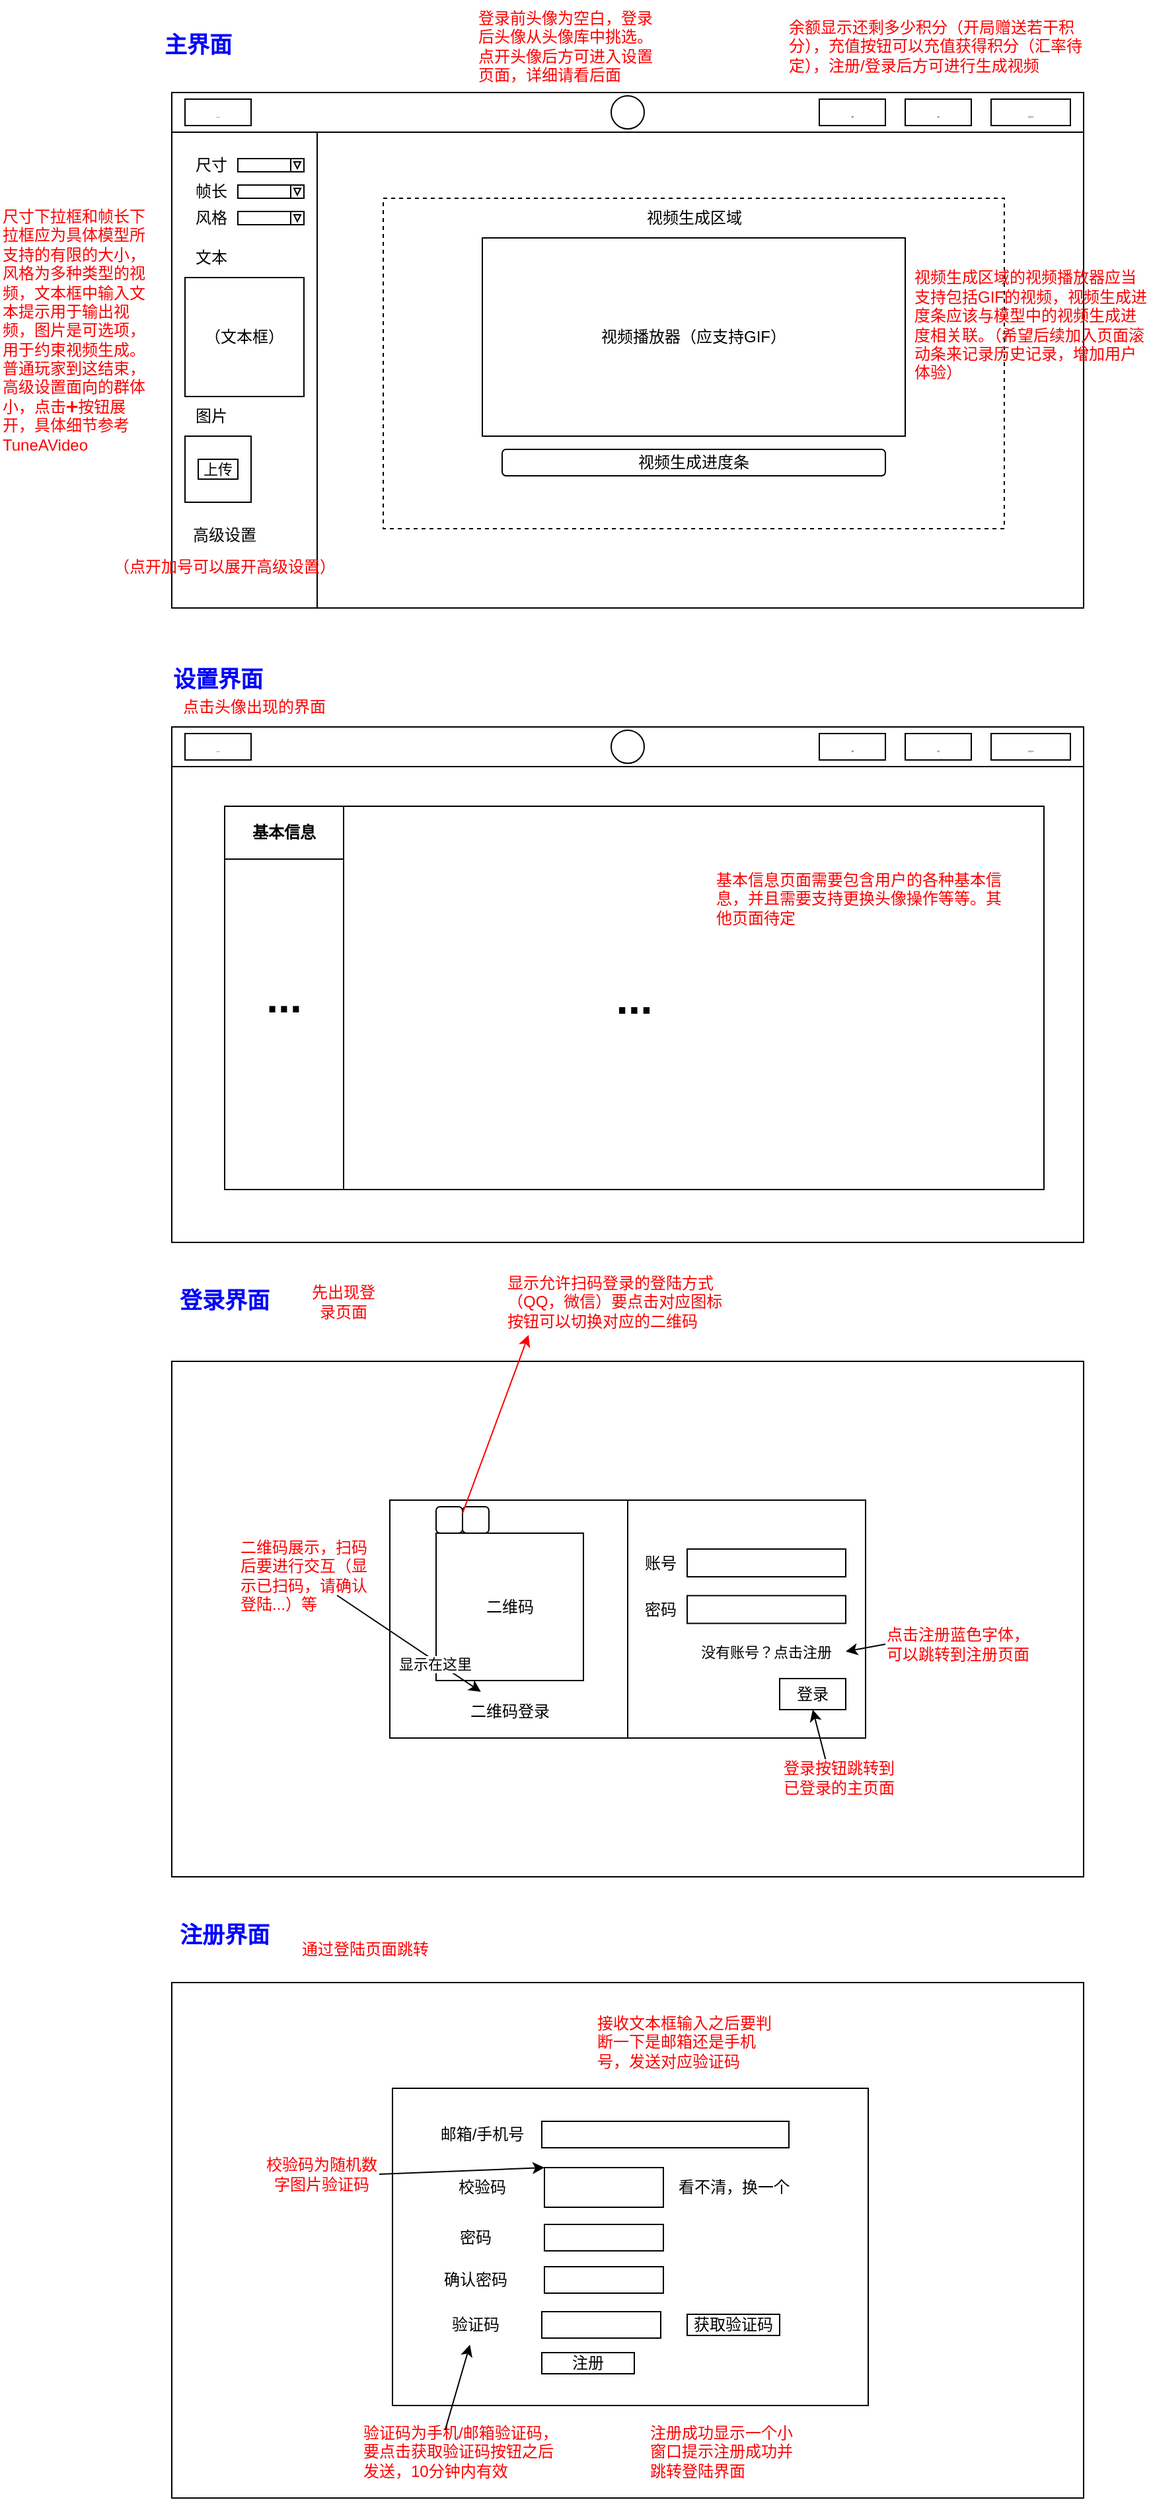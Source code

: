 <mxfile version="21.6.2" type="github">
  <diagram name="第 1 页" id="0Yfzo06Rg9hAzA8gX3MO">
    <mxGraphModel dx="2048" dy="743" grid="1" gridSize="10" guides="1" tooltips="1" connect="1" arrows="1" fold="1" page="1" pageScale="1" pageWidth="827" pageHeight="1169" math="0" shadow="0">
      <root>
        <mxCell id="0" />
        <mxCell id="1" parent="0" />
        <mxCell id="ZgjSSMT6cTCHtLDz8DOs-2" value="" style="rounded=0;whiteSpace=wrap;html=1;" parent="1" vertex="1">
          <mxGeometry x="80" y="80" width="690" height="390" as="geometry" />
        </mxCell>
        <mxCell id="ZgjSSMT6cTCHtLDz8DOs-4" value="" style="rounded=0;whiteSpace=wrap;html=1;" parent="1" vertex="1">
          <mxGeometry x="80" y="110" width="110" height="360" as="geometry" />
        </mxCell>
        <mxCell id="ZgjSSMT6cTCHtLDz8DOs-6" value="" style="rounded=0;whiteSpace=wrap;html=1;dashed=1;" parent="1" vertex="1">
          <mxGeometry x="240" y="160" width="470" height="250" as="geometry" />
        </mxCell>
        <mxCell id="ZgjSSMT6cTCHtLDz8DOs-7" value="视频播放器（应支持GIF）" style="rounded=0;whiteSpace=wrap;html=1;" parent="1" vertex="1">
          <mxGeometry x="315" y="190" width="320" height="150" as="geometry" />
        </mxCell>
        <mxCell id="ZgjSSMT6cTCHtLDz8DOs-8" value="视频生成进度条" style="rounded=1;whiteSpace=wrap;html=1;" parent="1" vertex="1">
          <mxGeometry x="330" y="350" width="290" height="20" as="geometry" />
        </mxCell>
        <mxCell id="ZgjSSMT6cTCHtLDz8DOs-16" value="尺寸" style="text;html=1;strokeColor=none;fillColor=none;align=center;verticalAlign=middle;whiteSpace=wrap;rounded=0;" parent="1" vertex="1">
          <mxGeometry x="80" y="120" width="60" height="30" as="geometry" />
        </mxCell>
        <mxCell id="ZgjSSMT6cTCHtLDz8DOs-22" value="" style="group" parent="1" vertex="1" connectable="0">
          <mxGeometry x="130" y="130" width="50" height="10" as="geometry" />
        </mxCell>
        <mxCell id="ZgjSSMT6cTCHtLDz8DOs-17" value="" style="rounded=0;whiteSpace=wrap;html=1;" parent="ZgjSSMT6cTCHtLDz8DOs-22" vertex="1">
          <mxGeometry width="50" height="10" as="geometry" />
        </mxCell>
        <mxCell id="ZgjSSMT6cTCHtLDz8DOs-19" value="" style="whiteSpace=wrap;html=1;aspect=fixed;" parent="ZgjSSMT6cTCHtLDz8DOs-22" vertex="1">
          <mxGeometry x="40" width="10" height="10" as="geometry" />
        </mxCell>
        <mxCell id="ZgjSSMT6cTCHtLDz8DOs-20" value="" style="triangle;whiteSpace=wrap;html=1;rotation=90;" parent="ZgjSSMT6cTCHtLDz8DOs-22" vertex="1">
          <mxGeometry x="42.5" y="2.5" width="5" height="5" as="geometry" />
        </mxCell>
        <mxCell id="ZgjSSMT6cTCHtLDz8DOs-23" value="风格" style="text;html=1;strokeColor=none;fillColor=none;align=center;verticalAlign=middle;whiteSpace=wrap;rounded=0;" parent="1" vertex="1">
          <mxGeometry x="80" y="160" width="60" height="30" as="geometry" />
        </mxCell>
        <mxCell id="ZgjSSMT6cTCHtLDz8DOs-24" value="" style="group" parent="1" vertex="1" connectable="0">
          <mxGeometry x="130" y="170" width="50" height="10" as="geometry" />
        </mxCell>
        <mxCell id="ZgjSSMT6cTCHtLDz8DOs-25" value="" style="rounded=0;whiteSpace=wrap;html=1;" parent="ZgjSSMT6cTCHtLDz8DOs-24" vertex="1">
          <mxGeometry width="50" height="10" as="geometry" />
        </mxCell>
        <mxCell id="ZgjSSMT6cTCHtLDz8DOs-26" value="" style="whiteSpace=wrap;html=1;aspect=fixed;" parent="ZgjSSMT6cTCHtLDz8DOs-24" vertex="1">
          <mxGeometry x="40" width="10" height="10" as="geometry" />
        </mxCell>
        <mxCell id="ZgjSSMT6cTCHtLDz8DOs-27" value="" style="triangle;whiteSpace=wrap;html=1;rotation=90;" parent="ZgjSSMT6cTCHtLDz8DOs-24" vertex="1">
          <mxGeometry x="42.5" y="2.5" width="5" height="5" as="geometry" />
        </mxCell>
        <mxCell id="ZgjSSMT6cTCHtLDz8DOs-28" value="文本" style="text;html=1;strokeColor=none;fillColor=none;align=center;verticalAlign=middle;whiteSpace=wrap;rounded=0;" parent="1" vertex="1">
          <mxGeometry x="80" y="190" width="60" height="30" as="geometry" />
        </mxCell>
        <mxCell id="ZgjSSMT6cTCHtLDz8DOs-29" value="（文本框）" style="whiteSpace=wrap;html=1;aspect=fixed;" parent="1" vertex="1">
          <mxGeometry x="90" y="220" width="90" height="90" as="geometry" />
        </mxCell>
        <mxCell id="ZgjSSMT6cTCHtLDz8DOs-30" value="图片" style="text;html=1;strokeColor=none;fillColor=none;align=center;verticalAlign=middle;whiteSpace=wrap;rounded=0;" parent="1" vertex="1">
          <mxGeometry x="80" y="310" width="60" height="30" as="geometry" />
        </mxCell>
        <mxCell id="ZgjSSMT6cTCHtLDz8DOs-31" value="" style="whiteSpace=wrap;html=1;aspect=fixed;" parent="1" vertex="1">
          <mxGeometry x="90" y="340" width="50" height="50" as="geometry" />
        </mxCell>
        <mxCell id="ZgjSSMT6cTCHtLDz8DOs-32" value="&lt;p&gt;&lt;font style=&quot;font-size: 11px;&quot;&gt;上传&lt;/font&gt;&lt;/p&gt;" style="rounded=0;whiteSpace=wrap;html=1;" parent="1" vertex="1">
          <mxGeometry x="100" y="357.5" width="30" height="15" as="geometry" />
        </mxCell>
        <mxCell id="ZgjSSMT6cTCHtLDz8DOs-33" value="高级设置" style="text;html=1;strokeColor=none;fillColor=none;align=center;verticalAlign=middle;whiteSpace=wrap;rounded=0;" parent="1" vertex="1">
          <mxGeometry x="90" y="400" width="60" height="30" as="geometry" />
        </mxCell>
        <mxCell id="ZgjSSMT6cTCHtLDz8DOs-34" value="" style="shape=image;html=1;verticalAlign=top;verticalLabelPosition=bottom;labelBackgroundColor=#ffffff;imageAspect=0;aspect=fixed;image=https://cdn3.iconfinder.com/data/icons/user-interface-169/32/plus-128.png" parent="1" vertex="1">
          <mxGeometry x="80" y="406" width="18" height="18" as="geometry" />
        </mxCell>
        <mxCell id="ZgjSSMT6cTCHtLDz8DOs-35" value="&lt;font color=&quot;#ff0000&quot;&gt;（点开加号可以展开高级设置）&lt;/font&gt;" style="text;html=1;strokeColor=none;fillColor=none;align=center;verticalAlign=middle;whiteSpace=wrap;rounded=0;" parent="1" vertex="1">
          <mxGeometry x="35" y="424" width="170" height="30" as="geometry" />
        </mxCell>
        <mxCell id="ZgjSSMT6cTCHtLDz8DOs-36" value="&lt;font color=&quot;#ff0000&quot;&gt;余额显示还剩多少积分（开局赠送若干积分），充值按钮可以充值获得积分（汇率待定），注册/登录后方可进行生成视频&lt;/font&gt;" style="text;html=1;strokeColor=none;fillColor=none;align=left;verticalAlign=middle;whiteSpace=wrap;rounded=0;" parent="1" vertex="1">
          <mxGeometry x="545" y="10" width="230" height="70" as="geometry" />
        </mxCell>
        <mxCell id="ZgjSSMT6cTCHtLDz8DOs-37" value="&lt;div style=&quot;&quot;&gt;&lt;font color=&quot;#ff0000&quot;&gt;尺寸下拉框和帧长下拉框应为具体模型所支持的有限的大小，风格为多种类型的视频，文本框中输入文本提示用于输出视频，图片是可选项，用于约束视频生成。普通玩家到这结束，高级设置面向的群体小，点击➕按钮展开，具体细节参考TuneAVideo&lt;/font&gt;&lt;/div&gt;" style="text;html=1;strokeColor=none;fillColor=none;align=left;verticalAlign=middle;whiteSpace=wrap;rounded=0;" parent="1" vertex="1">
          <mxGeometry x="-50" y="130" width="110" height="260" as="geometry" />
        </mxCell>
        <mxCell id="ZgjSSMT6cTCHtLDz8DOs-38" value="帧长" style="text;html=1;strokeColor=none;fillColor=none;align=center;verticalAlign=middle;whiteSpace=wrap;rounded=0;" parent="1" vertex="1">
          <mxGeometry x="80" y="140" width="60" height="30" as="geometry" />
        </mxCell>
        <mxCell id="ZgjSSMT6cTCHtLDz8DOs-39" value="" style="group" parent="1" vertex="1" connectable="0">
          <mxGeometry x="130" y="150" width="50" height="10" as="geometry" />
        </mxCell>
        <mxCell id="ZgjSSMT6cTCHtLDz8DOs-40" value="" style="rounded=0;whiteSpace=wrap;html=1;" parent="ZgjSSMT6cTCHtLDz8DOs-39" vertex="1">
          <mxGeometry width="50" height="10" as="geometry" />
        </mxCell>
        <mxCell id="ZgjSSMT6cTCHtLDz8DOs-41" value="" style="whiteSpace=wrap;html=1;aspect=fixed;" parent="ZgjSSMT6cTCHtLDz8DOs-39" vertex="1">
          <mxGeometry x="40" width="10" height="10" as="geometry" />
        </mxCell>
        <mxCell id="ZgjSSMT6cTCHtLDz8DOs-42" value="" style="triangle;whiteSpace=wrap;html=1;rotation=90;" parent="ZgjSSMT6cTCHtLDz8DOs-39" vertex="1">
          <mxGeometry x="42.5" y="2.5" width="5" height="5" as="geometry" />
        </mxCell>
        <mxCell id="ZgjSSMT6cTCHtLDz8DOs-44" value="视频生成区域" style="text;html=1;strokeColor=none;fillColor=none;align=center;verticalAlign=middle;whiteSpace=wrap;rounded=0;" parent="1" vertex="1">
          <mxGeometry x="437.5" y="160" width="75" height="30" as="geometry" />
        </mxCell>
        <mxCell id="ZgjSSMT6cTCHtLDz8DOs-45" value="&lt;font color=&quot;#ff0000&quot;&gt;视频生成区域的视频播放器应当支持包括GIF的视频，视频生成进度条应该与模型中的视频生成进度相关联。（希望后续加入页面滚动条来记录历史记录，增加用户体验）&lt;/font&gt;" style="text;html=1;strokeColor=none;fillColor=none;align=left;verticalAlign=middle;whiteSpace=wrap;rounded=0;" parent="1" vertex="1">
          <mxGeometry x="640" y="170" width="180" height="172" as="geometry" />
        </mxCell>
        <mxCell id="ZgjSSMT6cTCHtLDz8DOs-47" value="&lt;font color=&quot;#ff0000&quot;&gt;登录前头像为空白，登录后头像从头像库中挑选。点开头像后方可进入设置页面，详细请看后面&lt;/font&gt;" style="text;html=1;strokeColor=none;fillColor=none;align=left;verticalAlign=middle;whiteSpace=wrap;rounded=0;" parent="1" vertex="1">
          <mxGeometry x="310" y="20" width="140" height="50" as="geometry" />
        </mxCell>
        <mxCell id="XpuTqxb-VDtBdwR817ZW-1" value="" style="rounded=0;whiteSpace=wrap;html=1;" vertex="1" parent="1">
          <mxGeometry x="80" y="560" width="690" height="390" as="geometry" />
        </mxCell>
        <mxCell id="XpuTqxb-VDtBdwR817ZW-2" value="" style="group" vertex="1" connectable="0" parent="1">
          <mxGeometry x="80" y="80" width="690" height="30" as="geometry" />
        </mxCell>
        <mxCell id="ZgjSSMT6cTCHtLDz8DOs-3" value="" style="rounded=0;whiteSpace=wrap;html=1;" parent="XpuTqxb-VDtBdwR817ZW-2" vertex="1">
          <mxGeometry width="690" height="30" as="geometry" />
        </mxCell>
        <mxCell id="ZgjSSMT6cTCHtLDz8DOs-11" value="&lt;font style=&quot;font-size: 1px;&quot;&gt;LOGO&lt;/font&gt;" style="rounded=0;whiteSpace=wrap;html=1;" parent="XpuTqxb-VDtBdwR817ZW-2" vertex="1">
          <mxGeometry x="10" y="5" width="50" height="20" as="geometry" />
        </mxCell>
        <mxCell id="ZgjSSMT6cTCHtLDz8DOs-13" value="&lt;font style=&quot;font-size: 1px;&quot;&gt;充值&lt;/font&gt;" style="rounded=0;whiteSpace=wrap;html=1;" parent="XpuTqxb-VDtBdwR817ZW-2" vertex="1">
          <mxGeometry x="555" y="5" width="50" height="20" as="geometry" />
        </mxCell>
        <mxCell id="ZgjSSMT6cTCHtLDz8DOs-14" value="&lt;span style=&quot;font-size: 1px;&quot;&gt;余额&lt;/span&gt;" style="rounded=0;whiteSpace=wrap;html=1;" parent="XpuTqxb-VDtBdwR817ZW-2" vertex="1">
          <mxGeometry x="490" y="5" width="50" height="20" as="geometry" />
        </mxCell>
        <mxCell id="ZgjSSMT6cTCHtLDz8DOs-15" value="&lt;span style=&quot;font-size: 1px;&quot;&gt;注册/登录&lt;/span&gt;" style="rounded=0;whiteSpace=wrap;html=1;" parent="XpuTqxb-VDtBdwR817ZW-2" vertex="1">
          <mxGeometry x="620" y="5" width="60" height="20" as="geometry" />
        </mxCell>
        <mxCell id="ZgjSSMT6cTCHtLDz8DOs-46" value="" style="ellipse;whiteSpace=wrap;html=1;aspect=fixed;" parent="XpuTqxb-VDtBdwR817ZW-2" vertex="1">
          <mxGeometry x="332.5" y="2.5" width="25" height="25" as="geometry" />
        </mxCell>
        <mxCell id="XpuTqxb-VDtBdwR817ZW-3" value="" style="group" vertex="1" connectable="0" parent="1">
          <mxGeometry x="80" y="560" width="690" height="30" as="geometry" />
        </mxCell>
        <mxCell id="XpuTqxb-VDtBdwR817ZW-4" value="" style="rounded=0;whiteSpace=wrap;html=1;" vertex="1" parent="XpuTqxb-VDtBdwR817ZW-3">
          <mxGeometry width="690" height="30" as="geometry" />
        </mxCell>
        <mxCell id="XpuTqxb-VDtBdwR817ZW-5" value="&lt;font style=&quot;font-size: 1px;&quot;&gt;LOGO&lt;/font&gt;" style="rounded=0;whiteSpace=wrap;html=1;" vertex="1" parent="XpuTqxb-VDtBdwR817ZW-3">
          <mxGeometry x="10" y="5" width="50" height="20" as="geometry" />
        </mxCell>
        <mxCell id="XpuTqxb-VDtBdwR817ZW-6" value="&lt;font style=&quot;font-size: 1px;&quot;&gt;充值&lt;/font&gt;" style="rounded=0;whiteSpace=wrap;html=1;" vertex="1" parent="XpuTqxb-VDtBdwR817ZW-3">
          <mxGeometry x="555" y="5" width="50" height="20" as="geometry" />
        </mxCell>
        <mxCell id="XpuTqxb-VDtBdwR817ZW-7" value="&lt;span style=&quot;font-size: 1px;&quot;&gt;余额&lt;/span&gt;" style="rounded=0;whiteSpace=wrap;html=1;" vertex="1" parent="XpuTqxb-VDtBdwR817ZW-3">
          <mxGeometry x="490" y="5" width="50" height="20" as="geometry" />
        </mxCell>
        <mxCell id="XpuTqxb-VDtBdwR817ZW-8" value="&lt;span style=&quot;font-size: 1px;&quot;&gt;注册/登录&lt;/span&gt;" style="rounded=0;whiteSpace=wrap;html=1;" vertex="1" parent="XpuTqxb-VDtBdwR817ZW-3">
          <mxGeometry x="620" y="5" width="60" height="20" as="geometry" />
        </mxCell>
        <mxCell id="XpuTqxb-VDtBdwR817ZW-9" value="" style="ellipse;whiteSpace=wrap;html=1;aspect=fixed;" vertex="1" parent="XpuTqxb-VDtBdwR817ZW-3">
          <mxGeometry x="332.5" y="2.5" width="25" height="25" as="geometry" />
        </mxCell>
        <mxCell id="XpuTqxb-VDtBdwR817ZW-11" value="&lt;font style=&quot;font-size: 33px;&quot;&gt;&lt;b&gt;...&lt;/b&gt;&lt;/font&gt;" style="rounded=0;whiteSpace=wrap;html=1;" vertex="1" parent="1">
          <mxGeometry x="120" y="620" width="620" height="290" as="geometry" />
        </mxCell>
        <mxCell id="XpuTqxb-VDtBdwR817ZW-12" value="&lt;font color=&quot;#0000ff&quot; style=&quot;font-size: 17px;&quot;&gt;&lt;b style=&quot;&quot;&gt;主界面&lt;/b&gt;&lt;/font&gt;" style="text;html=1;strokeColor=none;fillColor=none;align=center;verticalAlign=middle;whiteSpace=wrap;rounded=0;" vertex="1" parent="1">
          <mxGeometry x="70" y="30" width="60" height="30" as="geometry" />
        </mxCell>
        <mxCell id="XpuTqxb-VDtBdwR817ZW-13" value="&lt;font color=&quot;#0000ff&quot;&gt;&lt;span style=&quot;font-size: 17px;&quot;&gt;&lt;b&gt;设置界面&lt;/b&gt;&lt;/span&gt;&lt;/font&gt;" style="text;html=1;strokeColor=none;fillColor=none;align=center;verticalAlign=middle;whiteSpace=wrap;rounded=0;" vertex="1" parent="1">
          <mxGeometry x="70" y="510" width="90" height="30" as="geometry" />
        </mxCell>
        <mxCell id="XpuTqxb-VDtBdwR817ZW-14" value="&lt;font color=&quot;#ff0000&quot;&gt;点击头像出现的界面&lt;/font&gt;" style="text;html=1;strokeColor=none;fillColor=none;align=center;verticalAlign=middle;whiteSpace=wrap;rounded=0;" vertex="1" parent="1">
          <mxGeometry x="80" y="530" width="125" height="30" as="geometry" />
        </mxCell>
        <mxCell id="XpuTqxb-VDtBdwR817ZW-15" value="&lt;b&gt;&lt;font style=&quot;font-size: 32px;&quot;&gt;...&lt;/font&gt;&lt;/b&gt;" style="rounded=0;whiteSpace=wrap;html=1;" vertex="1" parent="1">
          <mxGeometry x="120" y="620" width="90" height="290" as="geometry" />
        </mxCell>
        <mxCell id="XpuTqxb-VDtBdwR817ZW-16" value="&lt;b&gt;基本信息&lt;/b&gt;" style="rounded=0;whiteSpace=wrap;html=1;" vertex="1" parent="1">
          <mxGeometry x="120" y="620" width="90" height="40" as="geometry" />
        </mxCell>
        <mxCell id="XpuTqxb-VDtBdwR817ZW-17" value="&lt;font color=&quot;#ff0000&quot;&gt;基本信息页面需要包含用户的各种基本信息，并且需要支持更换头像操作等等。其他页面待定&lt;/font&gt;" style="text;html=1;strokeColor=none;fillColor=none;align=left;verticalAlign=middle;whiteSpace=wrap;rounded=0;" vertex="1" parent="1">
          <mxGeometry x="490" y="660" width="220" height="60" as="geometry" />
        </mxCell>
        <mxCell id="XpuTqxb-VDtBdwR817ZW-18" value="&lt;font color=&quot;#0000ff&quot;&gt;&lt;span style=&quot;font-size: 17px;&quot;&gt;&lt;b&gt;登录界面&lt;/b&gt;&lt;/span&gt;&lt;/font&gt;" style="text;html=1;strokeColor=none;fillColor=none;align=center;verticalAlign=middle;whiteSpace=wrap;rounded=0;" vertex="1" parent="1">
          <mxGeometry x="75" y="980" width="90" height="30" as="geometry" />
        </mxCell>
        <mxCell id="XpuTqxb-VDtBdwR817ZW-20" value="" style="rounded=0;whiteSpace=wrap;html=1;" vertex="1" parent="1">
          <mxGeometry x="80" y="1040" width="690" height="390" as="geometry" />
        </mxCell>
        <mxCell id="XpuTqxb-VDtBdwR817ZW-21" value="&lt;font color=&quot;#0000ff&quot;&gt;&lt;span style=&quot;font-size: 17px;&quot;&gt;&lt;b&gt;注册界面&lt;/b&gt;&lt;/span&gt;&lt;/font&gt;" style="text;html=1;strokeColor=none;fillColor=none;align=center;verticalAlign=middle;whiteSpace=wrap;rounded=0;" vertex="1" parent="1">
          <mxGeometry x="75" y="1460" width="90" height="30" as="geometry" />
        </mxCell>
        <mxCell id="XpuTqxb-VDtBdwR817ZW-22" value="" style="rounded=0;whiteSpace=wrap;html=1;" vertex="1" parent="1">
          <mxGeometry x="245" y="1145" width="360" height="180" as="geometry" />
        </mxCell>
        <mxCell id="XpuTqxb-VDtBdwR817ZW-23" value="二维码" style="whiteSpace=wrap;html=1;aspect=fixed;" vertex="1" parent="1">
          <mxGeometry x="280" y="1170" width="111.5" height="111.5" as="geometry" />
        </mxCell>
        <mxCell id="XpuTqxb-VDtBdwR817ZW-24" value="" style="endArrow=none;html=1;rounded=0;entryX=0.5;entryY=0;entryDx=0;entryDy=0;exitX=0.5;exitY=1;exitDx=0;exitDy=0;" edge="1" parent="1" source="XpuTqxb-VDtBdwR817ZW-22" target="XpuTqxb-VDtBdwR817ZW-22">
          <mxGeometry width="50" height="50" relative="1" as="geometry">
            <mxPoint x="380" y="1230" as="sourcePoint" />
            <mxPoint x="430" y="1180" as="targetPoint" />
          </mxGeometry>
        </mxCell>
        <mxCell id="XpuTqxb-VDtBdwR817ZW-25" value="二维码登录" style="text;html=1;strokeColor=none;fillColor=none;align=center;verticalAlign=middle;whiteSpace=wrap;rounded=0;" vertex="1" parent="1">
          <mxGeometry x="299.25" y="1290" width="74" height="30" as="geometry" />
        </mxCell>
        <mxCell id="XpuTqxb-VDtBdwR817ZW-27" value="" style="rounded=1;whiteSpace=wrap;html=1;" vertex="1" parent="1">
          <mxGeometry x="280" y="1150" width="20" height="20" as="geometry" />
        </mxCell>
        <mxCell id="XpuTqxb-VDtBdwR817ZW-28" value="" style="rounded=1;whiteSpace=wrap;html=1;" vertex="1" parent="1">
          <mxGeometry x="300" y="1150" width="20" height="20" as="geometry" />
        </mxCell>
        <mxCell id="XpuTqxb-VDtBdwR817ZW-29" value="" style="rounded=0;whiteSpace=wrap;html=1;" vertex="1" parent="1">
          <mxGeometry x="470" y="1182" width="120" height="21" as="geometry" />
        </mxCell>
        <mxCell id="XpuTqxb-VDtBdwR817ZW-30" value="账号" style="text;html=1;strokeColor=none;fillColor=none;align=center;verticalAlign=middle;whiteSpace=wrap;rounded=0;" vertex="1" parent="1">
          <mxGeometry x="420" y="1178" width="60" height="30" as="geometry" />
        </mxCell>
        <mxCell id="XpuTqxb-VDtBdwR817ZW-31" value="密码" style="text;html=1;strokeColor=none;fillColor=none;align=center;verticalAlign=middle;whiteSpace=wrap;rounded=0;" vertex="1" parent="1">
          <mxGeometry x="420" y="1213" width="60" height="30" as="geometry" />
        </mxCell>
        <mxCell id="XpuTqxb-VDtBdwR817ZW-32" value="" style="rounded=0;whiteSpace=wrap;html=1;" vertex="1" parent="1">
          <mxGeometry x="470" y="1217.25" width="120" height="21" as="geometry" />
        </mxCell>
        <mxCell id="XpuTqxb-VDtBdwR817ZW-33" value="&lt;font face=&quot;Times New Roman&quot; style=&quot;font-size: 11px;&quot;&gt;没有账号？点击注册&lt;/font&gt;" style="text;html=1;strokeColor=none;fillColor=none;align=center;verticalAlign=middle;whiteSpace=wrap;rounded=0;" vertex="1" parent="1">
          <mxGeometry x="470" y="1250" width="120" height="19" as="geometry" />
        </mxCell>
        <mxCell id="XpuTqxb-VDtBdwR817ZW-36" value="登录" style="rounded=0;whiteSpace=wrap;html=1;" vertex="1" parent="1">
          <mxGeometry x="540" y="1280" width="50" height="23.5" as="geometry" />
        </mxCell>
        <mxCell id="XpuTqxb-VDtBdwR817ZW-37" value="" style="rounded=0;whiteSpace=wrap;html=1;" vertex="1" parent="1">
          <mxGeometry x="80" y="1510" width="690" height="390" as="geometry" />
        </mxCell>
        <mxCell id="XpuTqxb-VDtBdwR817ZW-38" value="" style="rounded=0;whiteSpace=wrap;html=1;" vertex="1" parent="1">
          <mxGeometry x="247" y="1590" width="360" height="240" as="geometry" />
        </mxCell>
        <mxCell id="XpuTqxb-VDtBdwR817ZW-39" value="" style="rounded=0;whiteSpace=wrap;html=1;" vertex="1" parent="1">
          <mxGeometry x="360" y="1615" width="187" height="20" as="geometry" />
        </mxCell>
        <mxCell id="XpuTqxb-VDtBdwR817ZW-40" value="邮箱/手机号" style="text;html=1;strokeColor=none;fillColor=none;align=center;verticalAlign=middle;whiteSpace=wrap;rounded=0;" vertex="1" parent="1">
          <mxGeometry x="280" y="1610" width="70" height="30" as="geometry" />
        </mxCell>
        <mxCell id="XpuTqxb-VDtBdwR817ZW-41" value="验证码" style="text;html=1;strokeColor=none;fillColor=none;align=center;verticalAlign=middle;whiteSpace=wrap;rounded=0;" vertex="1" parent="1">
          <mxGeometry x="280" y="1754" width="60" height="30" as="geometry" />
        </mxCell>
        <mxCell id="XpuTqxb-VDtBdwR817ZW-42" value="" style="rounded=0;whiteSpace=wrap;html=1;" vertex="1" parent="1">
          <mxGeometry x="360" y="1759" width="90" height="20" as="geometry" />
        </mxCell>
        <mxCell id="XpuTqxb-VDtBdwR817ZW-43" value="校验码" style="text;html=1;strokeColor=none;fillColor=none;align=center;verticalAlign=middle;whiteSpace=wrap;rounded=0;" vertex="1" parent="1">
          <mxGeometry x="285" y="1650" width="60" height="30" as="geometry" />
        </mxCell>
        <mxCell id="XpuTqxb-VDtBdwR817ZW-45" value="" style="rounded=0;whiteSpace=wrap;html=1;" vertex="1" parent="1">
          <mxGeometry x="362" y="1650" width="90" height="30" as="geometry" />
        </mxCell>
        <mxCell id="XpuTqxb-VDtBdwR817ZW-46" value="看不清，换一个" style="text;html=1;strokeColor=none;fillColor=none;align=center;verticalAlign=middle;whiteSpace=wrap;rounded=0;" vertex="1" parent="1">
          <mxGeometry x="457.5" y="1650" width="95" height="30" as="geometry" />
        </mxCell>
        <mxCell id="XpuTqxb-VDtBdwR817ZW-47" value="获取验证码" style="rounded=0;whiteSpace=wrap;html=1;" vertex="1" parent="1">
          <mxGeometry x="470" y="1761" width="70" height="16" as="geometry" />
        </mxCell>
        <mxCell id="XpuTqxb-VDtBdwR817ZW-48" value="注册" style="rounded=0;whiteSpace=wrap;html=1;" vertex="1" parent="1">
          <mxGeometry x="360" y="1790" width="70" height="16" as="geometry" />
        </mxCell>
        <mxCell id="XpuTqxb-VDtBdwR817ZW-50" value="&lt;font color=&quot;#ff0000&quot;&gt;先出现登录页面&lt;/font&gt;" style="text;html=1;strokeColor=none;fillColor=none;align=center;verticalAlign=middle;whiteSpace=wrap;rounded=0;" vertex="1" parent="1">
          <mxGeometry x="180" y="980" width="60" height="30" as="geometry" />
        </mxCell>
        <mxCell id="XpuTqxb-VDtBdwR817ZW-52" value="" style="endArrow=classic;html=1;rounded=0;exitX=1;exitY=0.25;exitDx=0;exitDy=0;fontColor=#ff0000;strokeColor=#ff0000;" edge="1" parent="1" source="XpuTqxb-VDtBdwR817ZW-27">
          <mxGeometry width="50" height="50" relative="1" as="geometry">
            <mxPoint x="250" y="1130" as="sourcePoint" />
            <mxPoint x="350" y="1020" as="targetPoint" />
          </mxGeometry>
        </mxCell>
        <mxCell id="XpuTqxb-VDtBdwR817ZW-55" value="&lt;font color=&quot;#ff0000&quot;&gt;显示允许扫码登录的登陆方式（QQ，微信）要点击对应图标按钮可以切换对应的二维码&lt;/font&gt;" style="text;html=1;strokeColor=none;fillColor=none;align=left;verticalAlign=middle;whiteSpace=wrap;rounded=0;" vertex="1" parent="1">
          <mxGeometry x="331.5" y="980" width="168.5" height="30" as="geometry" />
        </mxCell>
        <mxCell id="XpuTqxb-VDtBdwR817ZW-56" value="&lt;font color=&quot;#ff0000&quot;&gt;二维码展示，扫码后要进行交互（显示已扫码，请确认登陆...）等&lt;/font&gt;" style="text;html=1;strokeColor=none;fillColor=none;align=left;verticalAlign=middle;whiteSpace=wrap;rounded=0;" vertex="1" parent="1">
          <mxGeometry x="130" y="1187" width="100" height="30" as="geometry" />
        </mxCell>
        <mxCell id="XpuTqxb-VDtBdwR817ZW-57" value="" style="endArrow=classic;html=1;rounded=0;exitX=0.75;exitY=1;exitDx=0;exitDy=0;" edge="1" parent="1" source="XpuTqxb-VDtBdwR817ZW-56" target="XpuTqxb-VDtBdwR817ZW-25">
          <mxGeometry width="50" height="50" relative="1" as="geometry">
            <mxPoint x="250" y="1130" as="sourcePoint" />
            <mxPoint x="300" y="1080" as="targetPoint" />
          </mxGeometry>
        </mxCell>
        <mxCell id="XpuTqxb-VDtBdwR817ZW-58" value="显示在这里" style="edgeLabel;html=1;align=center;verticalAlign=middle;resizable=0;points=[];" vertex="1" connectable="0" parent="XpuTqxb-VDtBdwR817ZW-57">
          <mxGeometry x="0.375" y="-2" relative="1" as="geometry">
            <mxPoint as="offset" />
          </mxGeometry>
        </mxCell>
        <mxCell id="XpuTqxb-VDtBdwR817ZW-59" value="&lt;font color=&quot;#ff0000&quot;&gt;点击注册蓝色字体，可以跳转到注册页面&lt;/font&gt;" style="text;html=1;strokeColor=none;fillColor=none;align=center;verticalAlign=middle;whiteSpace=wrap;rounded=0;" vertex="1" parent="1">
          <mxGeometry x="620" y="1239" width="110" height="30" as="geometry" />
        </mxCell>
        <mxCell id="XpuTqxb-VDtBdwR817ZW-60" value="&lt;font color=&quot;#ff0000&quot;&gt;登录按钮跳转到已登录的主页面&lt;/font&gt;" style="text;html=1;strokeColor=none;fillColor=none;align=center;verticalAlign=middle;whiteSpace=wrap;rounded=0;" vertex="1" parent="1">
          <mxGeometry x="540" y="1340" width="90" height="30" as="geometry" />
        </mxCell>
        <mxCell id="XpuTqxb-VDtBdwR817ZW-61" value="" style="endArrow=classic;html=1;rounded=0;entryX=0.5;entryY=1;entryDx=0;entryDy=0;exitX=0.385;exitY=0.033;exitDx=0;exitDy=0;exitPerimeter=0;" edge="1" parent="1" source="XpuTqxb-VDtBdwR817ZW-60" target="XpuTqxb-VDtBdwR817ZW-36">
          <mxGeometry width="50" height="50" relative="1" as="geometry">
            <mxPoint x="510" y="1350" as="sourcePoint" />
            <mxPoint x="560" y="1300" as="targetPoint" />
          </mxGeometry>
        </mxCell>
        <mxCell id="XpuTqxb-VDtBdwR817ZW-62" value="" style="endArrow=classic;html=1;rounded=0;entryX=1;entryY=0.5;entryDx=0;entryDy=0;exitX=0;exitY=0.5;exitDx=0;exitDy=0;" edge="1" parent="1" source="XpuTqxb-VDtBdwR817ZW-59" target="XpuTqxb-VDtBdwR817ZW-33">
          <mxGeometry width="50" height="50" relative="1" as="geometry">
            <mxPoint x="660" y="1220" as="sourcePoint" />
            <mxPoint x="710" y="1170" as="targetPoint" />
          </mxGeometry>
        </mxCell>
        <mxCell id="XpuTqxb-VDtBdwR817ZW-63" value="&lt;font color=&quot;#ff0000&quot;&gt;通过登陆页面跳转&lt;/font&gt;" style="text;html=1;strokeColor=none;fillColor=none;align=center;verticalAlign=middle;whiteSpace=wrap;rounded=0;" vertex="1" parent="1">
          <mxGeometry x="173" y="1470" width="107" height="30" as="geometry" />
        </mxCell>
        <mxCell id="XpuTqxb-VDtBdwR817ZW-64" value="&lt;font color=&quot;#ff0000&quot;&gt;接收文本框输入之后要判断一下是邮箱还是手机号，发送对应验证码&lt;/font&gt;" style="text;html=1;strokeColor=none;fillColor=none;align=left;verticalAlign=middle;whiteSpace=wrap;rounded=0;" vertex="1" parent="1">
          <mxGeometry x="400" y="1540" width="140" height="30" as="geometry" />
        </mxCell>
        <mxCell id="XpuTqxb-VDtBdwR817ZW-65" value="密码" style="text;html=1;strokeColor=none;fillColor=none;align=center;verticalAlign=middle;whiteSpace=wrap;rounded=0;" vertex="1" parent="1">
          <mxGeometry x="280" y="1688" width="60" height="30" as="geometry" />
        </mxCell>
        <mxCell id="XpuTqxb-VDtBdwR817ZW-66" value="" style="rounded=0;whiteSpace=wrap;html=1;" vertex="1" parent="1">
          <mxGeometry x="362" y="1693" width="90" height="20" as="geometry" />
        </mxCell>
        <mxCell id="XpuTqxb-VDtBdwR817ZW-69" value="" style="rounded=0;whiteSpace=wrap;html=1;" vertex="1" parent="1">
          <mxGeometry x="362" y="1725" width="90" height="20" as="geometry" />
        </mxCell>
        <mxCell id="XpuTqxb-VDtBdwR817ZW-70" value="确认密码" style="text;html=1;strokeColor=none;fillColor=none;align=center;verticalAlign=middle;whiteSpace=wrap;rounded=0;" vertex="1" parent="1">
          <mxGeometry x="280" y="1720" width="60" height="30" as="geometry" />
        </mxCell>
        <mxCell id="XpuTqxb-VDtBdwR817ZW-71" value="&lt;font color=&quot;#ff0000&quot;&gt;校验码为随机数字图片验证码&lt;/font&gt;" style="text;html=1;strokeColor=none;fillColor=none;align=center;verticalAlign=middle;whiteSpace=wrap;rounded=0;" vertex="1" parent="1">
          <mxGeometry x="150" y="1640" width="87" height="30" as="geometry" />
        </mxCell>
        <mxCell id="XpuTqxb-VDtBdwR817ZW-74" value="" style="endArrow=classic;html=1;rounded=0;exitX=1;exitY=0.5;exitDx=0;exitDy=0;entryX=0;entryY=0;entryDx=0;entryDy=0;" edge="1" parent="1" source="XpuTqxb-VDtBdwR817ZW-71" target="XpuTqxb-VDtBdwR817ZW-45">
          <mxGeometry width="50" height="50" relative="1" as="geometry">
            <mxPoint x="350" y="1760" as="sourcePoint" />
            <mxPoint x="400" y="1710" as="targetPoint" />
          </mxGeometry>
        </mxCell>
        <mxCell id="XpuTqxb-VDtBdwR817ZW-75" value="&lt;font color=&quot;#ff0000&quot;&gt;验证码为手机/邮箱验证码，要点击获取验证码按钮之后发送，10分钟内有效&lt;/font&gt;" style="text;html=1;strokeColor=none;fillColor=none;align=left;verticalAlign=middle;whiteSpace=wrap;rounded=0;" vertex="1" parent="1">
          <mxGeometry x="223.25" y="1850" width="150" height="30" as="geometry" />
        </mxCell>
        <mxCell id="XpuTqxb-VDtBdwR817ZW-76" value="" style="endArrow=classic;html=1;rounded=0;exitX=0.424;exitY=-0.051;exitDx=0;exitDy=0;exitPerimeter=0;" edge="1" parent="1" source="XpuTqxb-VDtBdwR817ZW-75" target="XpuTqxb-VDtBdwR817ZW-41">
          <mxGeometry width="50" height="50" relative="1" as="geometry">
            <mxPoint x="350" y="1760" as="sourcePoint" />
            <mxPoint x="400" y="1710" as="targetPoint" />
          </mxGeometry>
        </mxCell>
        <mxCell id="XpuTqxb-VDtBdwR817ZW-77" value="&lt;font color=&quot;#ff0000&quot;&gt;注册成功显示一个小窗口提示注册成功并跳转登陆界面&lt;/font&gt;" style="text;html=1;strokeColor=none;fillColor=none;align=left;verticalAlign=middle;whiteSpace=wrap;rounded=0;" vertex="1" parent="1">
          <mxGeometry x="440" y="1850" width="120" height="30" as="geometry" />
        </mxCell>
      </root>
    </mxGraphModel>
  </diagram>
</mxfile>
